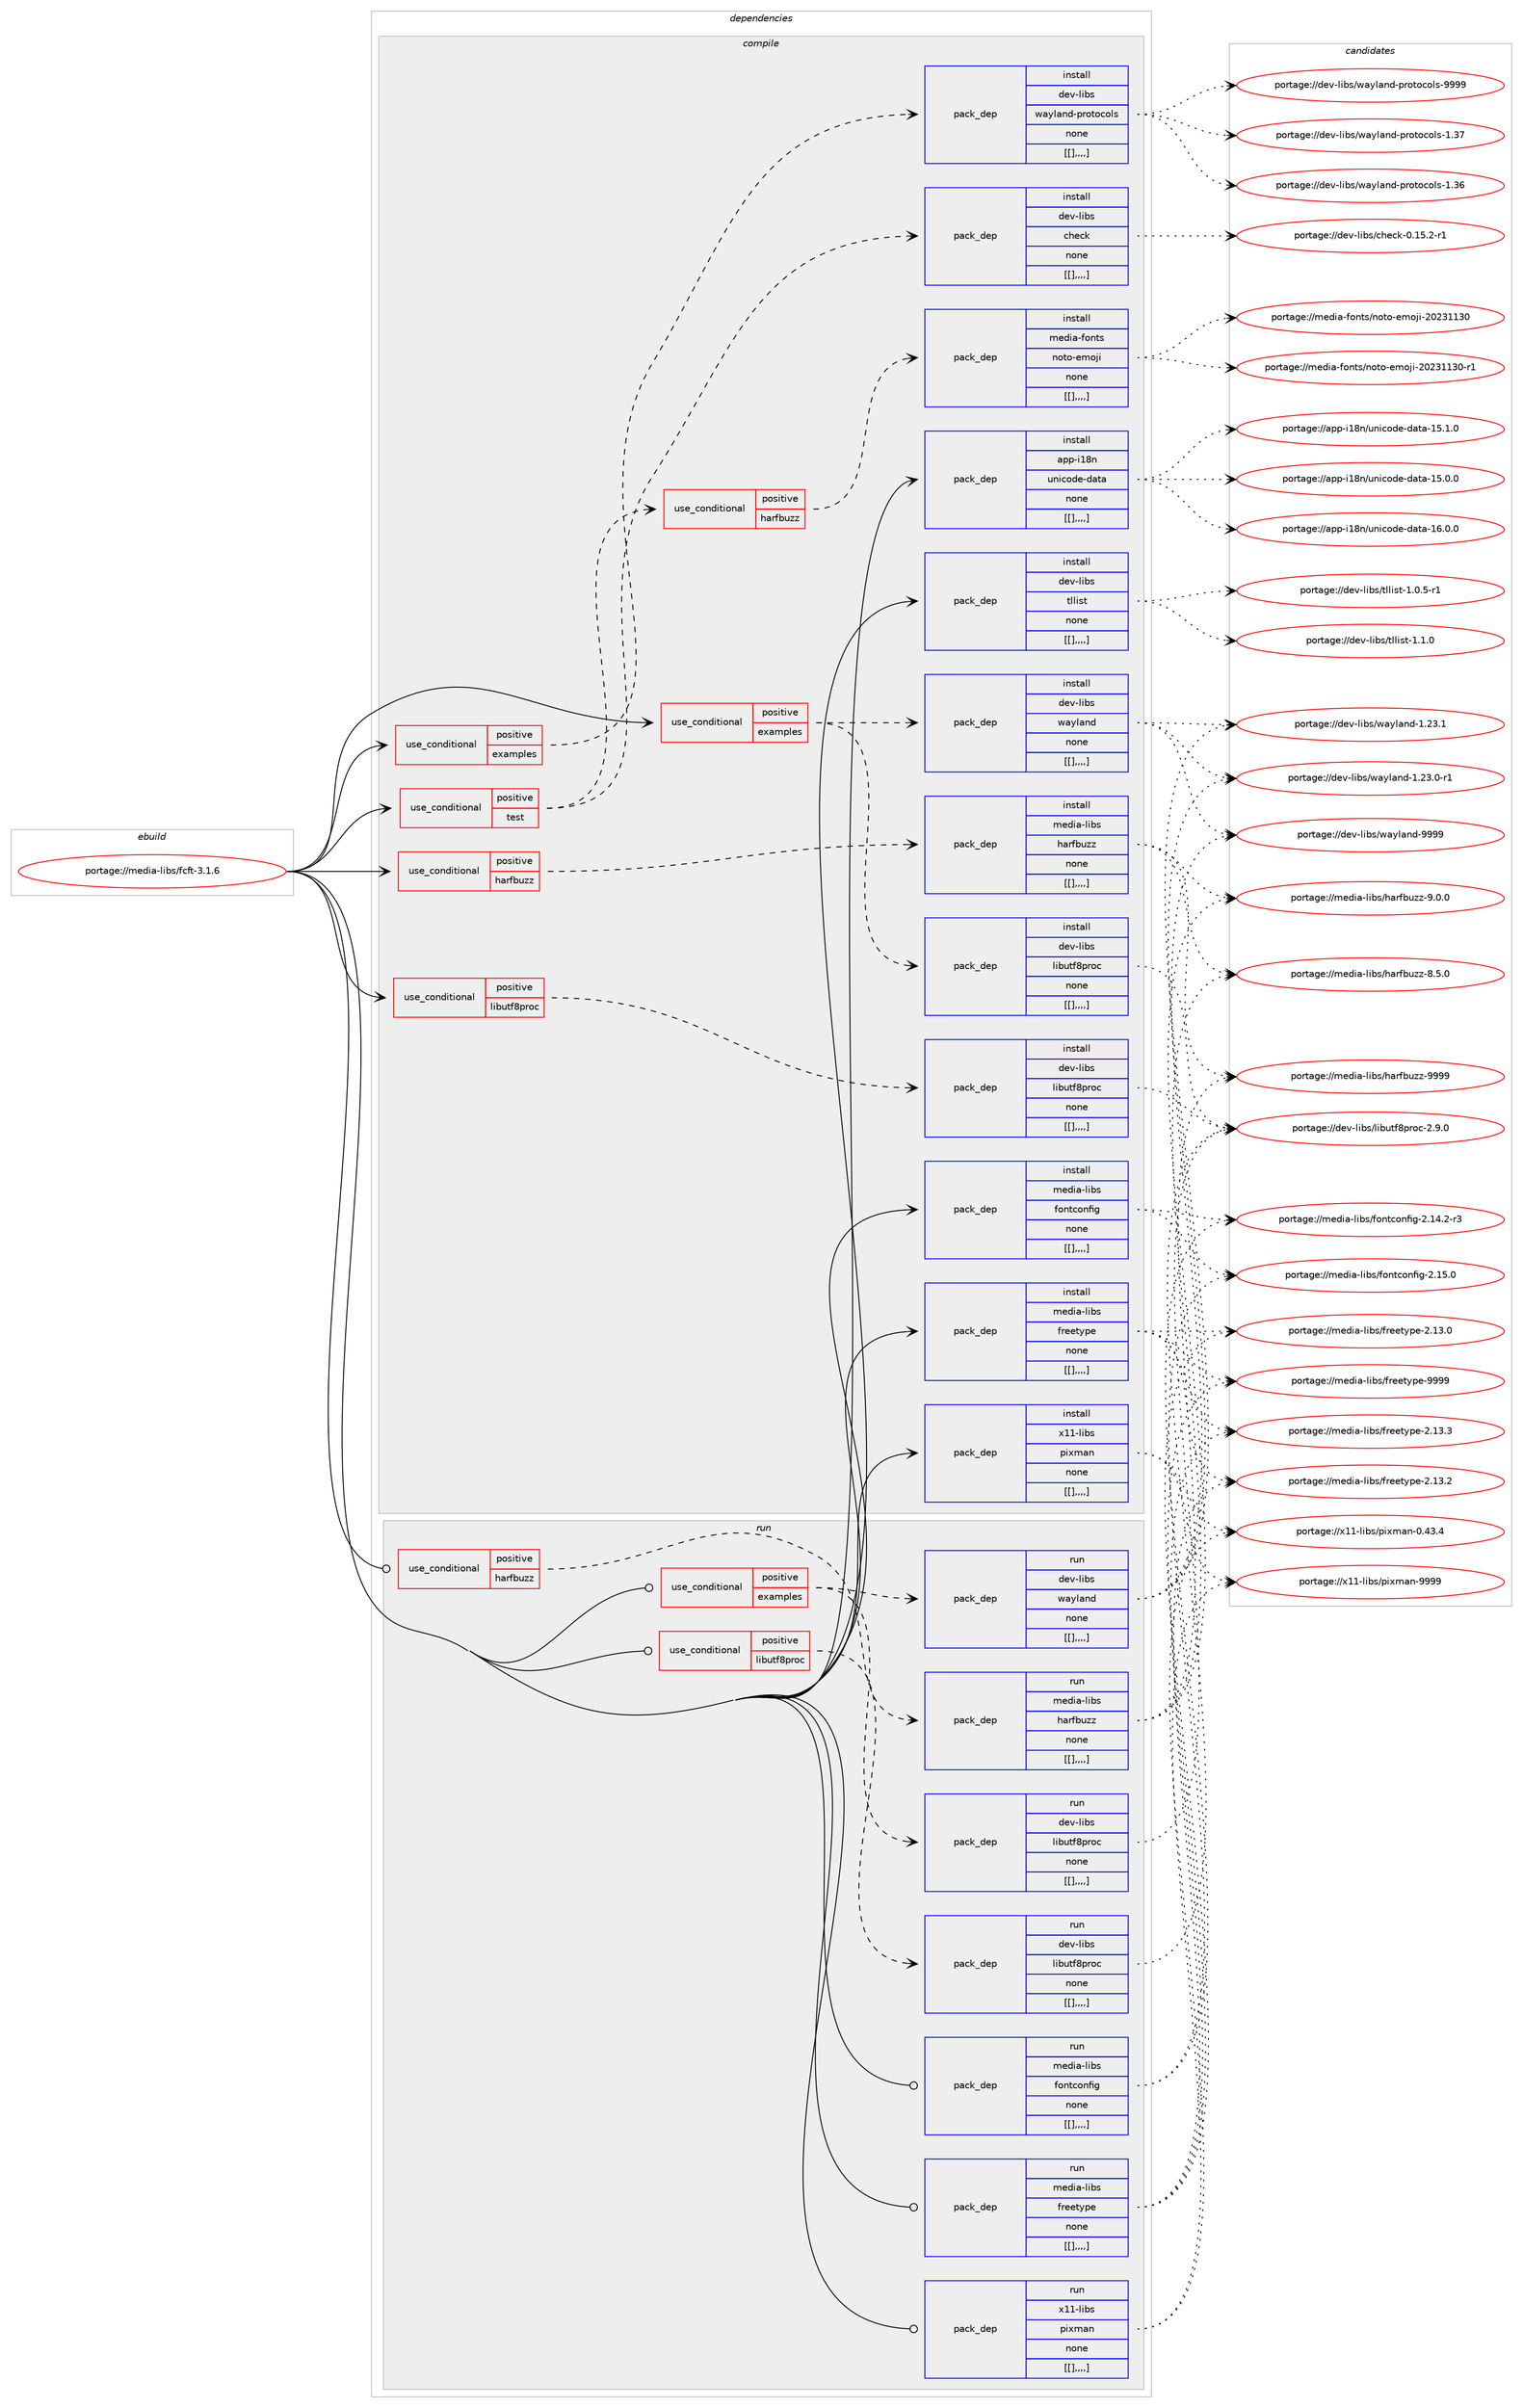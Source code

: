 digraph prolog {

# *************
# Graph options
# *************

newrank=true;
concentrate=true;
compound=true;
graph [rankdir=LR,fontname=Helvetica,fontsize=10,ranksep=1.5];#, ranksep=2.5, nodesep=0.2];
edge  [arrowhead=vee];
node  [fontname=Helvetica,fontsize=10];

# **********
# The ebuild
# **********

subgraph cluster_leftcol {
color=gray;
label=<<i>ebuild</i>>;
id [label="portage://media-libs/fcft-3.1.6", color=red, width=4, href="../media-libs/fcft-3.1.6.svg"];
}

# ****************
# The dependencies
# ****************

subgraph cluster_midcol {
color=gray;
label=<<i>dependencies</i>>;
subgraph cluster_compile {
fillcolor="#eeeeee";
style=filled;
label=<<i>compile</i>>;
subgraph cond77866 {
dependency312003 [label=<<TABLE BORDER="0" CELLBORDER="1" CELLSPACING="0" CELLPADDING="4"><TR><TD ROWSPAN="3" CELLPADDING="10">use_conditional</TD></TR><TR><TD>positive</TD></TR><TR><TD>examples</TD></TR></TABLE>>, shape=none, color=red];
subgraph pack231620 {
dependency312004 [label=<<TABLE BORDER="0" CELLBORDER="1" CELLSPACING="0" CELLPADDING="4" WIDTH="220"><TR><TD ROWSPAN="6" CELLPADDING="30">pack_dep</TD></TR><TR><TD WIDTH="110">install</TD></TR><TR><TD>dev-libs</TD></TR><TR><TD>libutf8proc</TD></TR><TR><TD>none</TD></TR><TR><TD>[[],,,,]</TD></TR></TABLE>>, shape=none, color=blue];
}
dependency312003:e -> dependency312004:w [weight=20,style="dashed",arrowhead="vee"];
subgraph pack231621 {
dependency312005 [label=<<TABLE BORDER="0" CELLBORDER="1" CELLSPACING="0" CELLPADDING="4" WIDTH="220"><TR><TD ROWSPAN="6" CELLPADDING="30">pack_dep</TD></TR><TR><TD WIDTH="110">install</TD></TR><TR><TD>dev-libs</TD></TR><TR><TD>wayland</TD></TR><TR><TD>none</TD></TR><TR><TD>[[],,,,]</TD></TR></TABLE>>, shape=none, color=blue];
}
dependency312003:e -> dependency312005:w [weight=20,style="dashed",arrowhead="vee"];
}
id:e -> dependency312003:w [weight=20,style="solid",arrowhead="vee"];
subgraph cond77867 {
dependency312006 [label=<<TABLE BORDER="0" CELLBORDER="1" CELLSPACING="0" CELLPADDING="4"><TR><TD ROWSPAN="3" CELLPADDING="10">use_conditional</TD></TR><TR><TD>positive</TD></TR><TR><TD>examples</TD></TR></TABLE>>, shape=none, color=red];
subgraph pack231622 {
dependency312007 [label=<<TABLE BORDER="0" CELLBORDER="1" CELLSPACING="0" CELLPADDING="4" WIDTH="220"><TR><TD ROWSPAN="6" CELLPADDING="30">pack_dep</TD></TR><TR><TD WIDTH="110">install</TD></TR><TR><TD>dev-libs</TD></TR><TR><TD>wayland-protocols</TD></TR><TR><TD>none</TD></TR><TR><TD>[[],,,,]</TD></TR></TABLE>>, shape=none, color=blue];
}
dependency312006:e -> dependency312007:w [weight=20,style="dashed",arrowhead="vee"];
}
id:e -> dependency312006:w [weight=20,style="solid",arrowhead="vee"];
subgraph cond77868 {
dependency312008 [label=<<TABLE BORDER="0" CELLBORDER="1" CELLSPACING="0" CELLPADDING="4"><TR><TD ROWSPAN="3" CELLPADDING="10">use_conditional</TD></TR><TR><TD>positive</TD></TR><TR><TD>harfbuzz</TD></TR></TABLE>>, shape=none, color=red];
subgraph pack231623 {
dependency312009 [label=<<TABLE BORDER="0" CELLBORDER="1" CELLSPACING="0" CELLPADDING="4" WIDTH="220"><TR><TD ROWSPAN="6" CELLPADDING="30">pack_dep</TD></TR><TR><TD WIDTH="110">install</TD></TR><TR><TD>media-libs</TD></TR><TR><TD>harfbuzz</TD></TR><TR><TD>none</TD></TR><TR><TD>[[],,,,]</TD></TR></TABLE>>, shape=none, color=blue];
}
dependency312008:e -> dependency312009:w [weight=20,style="dashed",arrowhead="vee"];
}
id:e -> dependency312008:w [weight=20,style="solid",arrowhead="vee"];
subgraph cond77869 {
dependency312010 [label=<<TABLE BORDER="0" CELLBORDER="1" CELLSPACING="0" CELLPADDING="4"><TR><TD ROWSPAN="3" CELLPADDING="10">use_conditional</TD></TR><TR><TD>positive</TD></TR><TR><TD>libutf8proc</TD></TR></TABLE>>, shape=none, color=red];
subgraph pack231624 {
dependency312011 [label=<<TABLE BORDER="0" CELLBORDER="1" CELLSPACING="0" CELLPADDING="4" WIDTH="220"><TR><TD ROWSPAN="6" CELLPADDING="30">pack_dep</TD></TR><TR><TD WIDTH="110">install</TD></TR><TR><TD>dev-libs</TD></TR><TR><TD>libutf8proc</TD></TR><TR><TD>none</TD></TR><TR><TD>[[],,,,]</TD></TR></TABLE>>, shape=none, color=blue];
}
dependency312010:e -> dependency312011:w [weight=20,style="dashed",arrowhead="vee"];
}
id:e -> dependency312010:w [weight=20,style="solid",arrowhead="vee"];
subgraph cond77870 {
dependency312012 [label=<<TABLE BORDER="0" CELLBORDER="1" CELLSPACING="0" CELLPADDING="4"><TR><TD ROWSPAN="3" CELLPADDING="10">use_conditional</TD></TR><TR><TD>positive</TD></TR><TR><TD>test</TD></TR></TABLE>>, shape=none, color=red];
subgraph pack231625 {
dependency312013 [label=<<TABLE BORDER="0" CELLBORDER="1" CELLSPACING="0" CELLPADDING="4" WIDTH="220"><TR><TD ROWSPAN="6" CELLPADDING="30">pack_dep</TD></TR><TR><TD WIDTH="110">install</TD></TR><TR><TD>dev-libs</TD></TR><TR><TD>check</TD></TR><TR><TD>none</TD></TR><TR><TD>[[],,,,]</TD></TR></TABLE>>, shape=none, color=blue];
}
dependency312012:e -> dependency312013:w [weight=20,style="dashed",arrowhead="vee"];
subgraph cond77871 {
dependency312014 [label=<<TABLE BORDER="0" CELLBORDER="1" CELLSPACING="0" CELLPADDING="4"><TR><TD ROWSPAN="3" CELLPADDING="10">use_conditional</TD></TR><TR><TD>positive</TD></TR><TR><TD>harfbuzz</TD></TR></TABLE>>, shape=none, color=red];
subgraph pack231626 {
dependency312015 [label=<<TABLE BORDER="0" CELLBORDER="1" CELLSPACING="0" CELLPADDING="4" WIDTH="220"><TR><TD ROWSPAN="6" CELLPADDING="30">pack_dep</TD></TR><TR><TD WIDTH="110">install</TD></TR><TR><TD>media-fonts</TD></TR><TR><TD>noto-emoji</TD></TR><TR><TD>none</TD></TR><TR><TD>[[],,,,]</TD></TR></TABLE>>, shape=none, color=blue];
}
dependency312014:e -> dependency312015:w [weight=20,style="dashed",arrowhead="vee"];
}
dependency312012:e -> dependency312014:w [weight=20,style="dashed",arrowhead="vee"];
}
id:e -> dependency312012:w [weight=20,style="solid",arrowhead="vee"];
subgraph pack231627 {
dependency312016 [label=<<TABLE BORDER="0" CELLBORDER="1" CELLSPACING="0" CELLPADDING="4" WIDTH="220"><TR><TD ROWSPAN="6" CELLPADDING="30">pack_dep</TD></TR><TR><TD WIDTH="110">install</TD></TR><TR><TD>app-i18n</TD></TR><TR><TD>unicode-data</TD></TR><TR><TD>none</TD></TR><TR><TD>[[],,,,]</TD></TR></TABLE>>, shape=none, color=blue];
}
id:e -> dependency312016:w [weight=20,style="solid",arrowhead="vee"];
subgraph pack231628 {
dependency312017 [label=<<TABLE BORDER="0" CELLBORDER="1" CELLSPACING="0" CELLPADDING="4" WIDTH="220"><TR><TD ROWSPAN="6" CELLPADDING="30">pack_dep</TD></TR><TR><TD WIDTH="110">install</TD></TR><TR><TD>dev-libs</TD></TR><TR><TD>tllist</TD></TR><TR><TD>none</TD></TR><TR><TD>[[],,,,]</TD></TR></TABLE>>, shape=none, color=blue];
}
id:e -> dependency312017:w [weight=20,style="solid",arrowhead="vee"];
subgraph pack231629 {
dependency312018 [label=<<TABLE BORDER="0" CELLBORDER="1" CELLSPACING="0" CELLPADDING="4" WIDTH="220"><TR><TD ROWSPAN="6" CELLPADDING="30">pack_dep</TD></TR><TR><TD WIDTH="110">install</TD></TR><TR><TD>media-libs</TD></TR><TR><TD>fontconfig</TD></TR><TR><TD>none</TD></TR><TR><TD>[[],,,,]</TD></TR></TABLE>>, shape=none, color=blue];
}
id:e -> dependency312018:w [weight=20,style="solid",arrowhead="vee"];
subgraph pack231630 {
dependency312019 [label=<<TABLE BORDER="0" CELLBORDER="1" CELLSPACING="0" CELLPADDING="4" WIDTH="220"><TR><TD ROWSPAN="6" CELLPADDING="30">pack_dep</TD></TR><TR><TD WIDTH="110">install</TD></TR><TR><TD>media-libs</TD></TR><TR><TD>freetype</TD></TR><TR><TD>none</TD></TR><TR><TD>[[],,,,]</TD></TR></TABLE>>, shape=none, color=blue];
}
id:e -> dependency312019:w [weight=20,style="solid",arrowhead="vee"];
subgraph pack231631 {
dependency312020 [label=<<TABLE BORDER="0" CELLBORDER="1" CELLSPACING="0" CELLPADDING="4" WIDTH="220"><TR><TD ROWSPAN="6" CELLPADDING="30">pack_dep</TD></TR><TR><TD WIDTH="110">install</TD></TR><TR><TD>x11-libs</TD></TR><TR><TD>pixman</TD></TR><TR><TD>none</TD></TR><TR><TD>[[],,,,]</TD></TR></TABLE>>, shape=none, color=blue];
}
id:e -> dependency312020:w [weight=20,style="solid",arrowhead="vee"];
}
subgraph cluster_compileandrun {
fillcolor="#eeeeee";
style=filled;
label=<<i>compile and run</i>>;
}
subgraph cluster_run {
fillcolor="#eeeeee";
style=filled;
label=<<i>run</i>>;
subgraph cond77872 {
dependency312021 [label=<<TABLE BORDER="0" CELLBORDER="1" CELLSPACING="0" CELLPADDING="4"><TR><TD ROWSPAN="3" CELLPADDING="10">use_conditional</TD></TR><TR><TD>positive</TD></TR><TR><TD>examples</TD></TR></TABLE>>, shape=none, color=red];
subgraph pack231632 {
dependency312022 [label=<<TABLE BORDER="0" CELLBORDER="1" CELLSPACING="0" CELLPADDING="4" WIDTH="220"><TR><TD ROWSPAN="6" CELLPADDING="30">pack_dep</TD></TR><TR><TD WIDTH="110">run</TD></TR><TR><TD>dev-libs</TD></TR><TR><TD>libutf8proc</TD></TR><TR><TD>none</TD></TR><TR><TD>[[],,,,]</TD></TR></TABLE>>, shape=none, color=blue];
}
dependency312021:e -> dependency312022:w [weight=20,style="dashed",arrowhead="vee"];
subgraph pack231633 {
dependency312023 [label=<<TABLE BORDER="0" CELLBORDER="1" CELLSPACING="0" CELLPADDING="4" WIDTH="220"><TR><TD ROWSPAN="6" CELLPADDING="30">pack_dep</TD></TR><TR><TD WIDTH="110">run</TD></TR><TR><TD>dev-libs</TD></TR><TR><TD>wayland</TD></TR><TR><TD>none</TD></TR><TR><TD>[[],,,,]</TD></TR></TABLE>>, shape=none, color=blue];
}
dependency312021:e -> dependency312023:w [weight=20,style="dashed",arrowhead="vee"];
}
id:e -> dependency312021:w [weight=20,style="solid",arrowhead="odot"];
subgraph cond77873 {
dependency312024 [label=<<TABLE BORDER="0" CELLBORDER="1" CELLSPACING="0" CELLPADDING="4"><TR><TD ROWSPAN="3" CELLPADDING="10">use_conditional</TD></TR><TR><TD>positive</TD></TR><TR><TD>harfbuzz</TD></TR></TABLE>>, shape=none, color=red];
subgraph pack231634 {
dependency312025 [label=<<TABLE BORDER="0" CELLBORDER="1" CELLSPACING="0" CELLPADDING="4" WIDTH="220"><TR><TD ROWSPAN="6" CELLPADDING="30">pack_dep</TD></TR><TR><TD WIDTH="110">run</TD></TR><TR><TD>media-libs</TD></TR><TR><TD>harfbuzz</TD></TR><TR><TD>none</TD></TR><TR><TD>[[],,,,]</TD></TR></TABLE>>, shape=none, color=blue];
}
dependency312024:e -> dependency312025:w [weight=20,style="dashed",arrowhead="vee"];
}
id:e -> dependency312024:w [weight=20,style="solid",arrowhead="odot"];
subgraph cond77874 {
dependency312026 [label=<<TABLE BORDER="0" CELLBORDER="1" CELLSPACING="0" CELLPADDING="4"><TR><TD ROWSPAN="3" CELLPADDING="10">use_conditional</TD></TR><TR><TD>positive</TD></TR><TR><TD>libutf8proc</TD></TR></TABLE>>, shape=none, color=red];
subgraph pack231635 {
dependency312027 [label=<<TABLE BORDER="0" CELLBORDER="1" CELLSPACING="0" CELLPADDING="4" WIDTH="220"><TR><TD ROWSPAN="6" CELLPADDING="30">pack_dep</TD></TR><TR><TD WIDTH="110">run</TD></TR><TR><TD>dev-libs</TD></TR><TR><TD>libutf8proc</TD></TR><TR><TD>none</TD></TR><TR><TD>[[],,,,]</TD></TR></TABLE>>, shape=none, color=blue];
}
dependency312026:e -> dependency312027:w [weight=20,style="dashed",arrowhead="vee"];
}
id:e -> dependency312026:w [weight=20,style="solid",arrowhead="odot"];
subgraph pack231636 {
dependency312028 [label=<<TABLE BORDER="0" CELLBORDER="1" CELLSPACING="0" CELLPADDING="4" WIDTH="220"><TR><TD ROWSPAN="6" CELLPADDING="30">pack_dep</TD></TR><TR><TD WIDTH="110">run</TD></TR><TR><TD>media-libs</TD></TR><TR><TD>fontconfig</TD></TR><TR><TD>none</TD></TR><TR><TD>[[],,,,]</TD></TR></TABLE>>, shape=none, color=blue];
}
id:e -> dependency312028:w [weight=20,style="solid",arrowhead="odot"];
subgraph pack231637 {
dependency312029 [label=<<TABLE BORDER="0" CELLBORDER="1" CELLSPACING="0" CELLPADDING="4" WIDTH="220"><TR><TD ROWSPAN="6" CELLPADDING="30">pack_dep</TD></TR><TR><TD WIDTH="110">run</TD></TR><TR><TD>media-libs</TD></TR><TR><TD>freetype</TD></TR><TR><TD>none</TD></TR><TR><TD>[[],,,,]</TD></TR></TABLE>>, shape=none, color=blue];
}
id:e -> dependency312029:w [weight=20,style="solid",arrowhead="odot"];
subgraph pack231638 {
dependency312030 [label=<<TABLE BORDER="0" CELLBORDER="1" CELLSPACING="0" CELLPADDING="4" WIDTH="220"><TR><TD ROWSPAN="6" CELLPADDING="30">pack_dep</TD></TR><TR><TD WIDTH="110">run</TD></TR><TR><TD>x11-libs</TD></TR><TR><TD>pixman</TD></TR><TR><TD>none</TD></TR><TR><TD>[[],,,,]</TD></TR></TABLE>>, shape=none, color=blue];
}
id:e -> dependency312030:w [weight=20,style="solid",arrowhead="odot"];
}
}

# **************
# The candidates
# **************

subgraph cluster_choices {
rank=same;
color=gray;
label=<<i>candidates</i>>;

subgraph choice231620 {
color=black;
nodesep=1;
choice100101118451081059811547108105981171161025611211411199455046574648 [label="portage://dev-libs/libutf8proc-2.9.0", color=red, width=4,href="../dev-libs/libutf8proc-2.9.0.svg"];
dependency312004:e -> choice100101118451081059811547108105981171161025611211411199455046574648:w [style=dotted,weight="100"];
}
subgraph choice231621 {
color=black;
nodesep=1;
choice10010111845108105981154711997121108971101004557575757 [label="portage://dev-libs/wayland-9999", color=red, width=4,href="../dev-libs/wayland-9999.svg"];
choice100101118451081059811547119971211089711010045494650514649 [label="portage://dev-libs/wayland-1.23.1", color=red, width=4,href="../dev-libs/wayland-1.23.1.svg"];
choice1001011184510810598115471199712110897110100454946505146484511449 [label="portage://dev-libs/wayland-1.23.0-r1", color=red, width=4,href="../dev-libs/wayland-1.23.0-r1.svg"];
dependency312005:e -> choice10010111845108105981154711997121108971101004557575757:w [style=dotted,weight="100"];
dependency312005:e -> choice100101118451081059811547119971211089711010045494650514649:w [style=dotted,weight="100"];
dependency312005:e -> choice1001011184510810598115471199712110897110100454946505146484511449:w [style=dotted,weight="100"];
}
subgraph choice231622 {
color=black;
nodesep=1;
choice100101118451081059811547119971211089711010045112114111116111991111081154557575757 [label="portage://dev-libs/wayland-protocols-9999", color=red, width=4,href="../dev-libs/wayland-protocols-9999.svg"];
choice100101118451081059811547119971211089711010045112114111116111991111081154549465155 [label="portage://dev-libs/wayland-protocols-1.37", color=red, width=4,href="../dev-libs/wayland-protocols-1.37.svg"];
choice100101118451081059811547119971211089711010045112114111116111991111081154549465154 [label="portage://dev-libs/wayland-protocols-1.36", color=red, width=4,href="../dev-libs/wayland-protocols-1.36.svg"];
dependency312007:e -> choice100101118451081059811547119971211089711010045112114111116111991111081154557575757:w [style=dotted,weight="100"];
dependency312007:e -> choice100101118451081059811547119971211089711010045112114111116111991111081154549465155:w [style=dotted,weight="100"];
dependency312007:e -> choice100101118451081059811547119971211089711010045112114111116111991111081154549465154:w [style=dotted,weight="100"];
}
subgraph choice231623 {
color=black;
nodesep=1;
choice1091011001059745108105981154710497114102981171221224557575757 [label="portage://media-libs/harfbuzz-9999", color=red, width=4,href="../media-libs/harfbuzz-9999.svg"];
choice109101100105974510810598115471049711410298117122122455746484648 [label="portage://media-libs/harfbuzz-9.0.0", color=red, width=4,href="../media-libs/harfbuzz-9.0.0.svg"];
choice109101100105974510810598115471049711410298117122122455646534648 [label="portage://media-libs/harfbuzz-8.5.0", color=red, width=4,href="../media-libs/harfbuzz-8.5.0.svg"];
dependency312009:e -> choice1091011001059745108105981154710497114102981171221224557575757:w [style=dotted,weight="100"];
dependency312009:e -> choice109101100105974510810598115471049711410298117122122455746484648:w [style=dotted,weight="100"];
dependency312009:e -> choice109101100105974510810598115471049711410298117122122455646534648:w [style=dotted,weight="100"];
}
subgraph choice231624 {
color=black;
nodesep=1;
choice100101118451081059811547108105981171161025611211411199455046574648 [label="portage://dev-libs/libutf8proc-2.9.0", color=red, width=4,href="../dev-libs/libutf8proc-2.9.0.svg"];
dependency312011:e -> choice100101118451081059811547108105981171161025611211411199455046574648:w [style=dotted,weight="100"];
}
subgraph choice231625 {
color=black;
nodesep=1;
choice1001011184510810598115479910410199107454846495346504511449 [label="portage://dev-libs/check-0.15.2-r1", color=red, width=4,href="../dev-libs/check-0.15.2-r1.svg"];
dependency312013:e -> choice1001011184510810598115479910410199107454846495346504511449:w [style=dotted,weight="100"];
}
subgraph choice231626 {
color=black;
nodesep=1;
choice109101100105974510211111011611547110111116111451011091111061054550485051494951484511449 [label="portage://media-fonts/noto-emoji-20231130-r1", color=red, width=4,href="../media-fonts/noto-emoji-20231130-r1.svg"];
choice10910110010597451021111101161154711011111611145101109111106105455048505149495148 [label="portage://media-fonts/noto-emoji-20231130", color=red, width=4,href="../media-fonts/noto-emoji-20231130.svg"];
dependency312015:e -> choice109101100105974510211111011611547110111116111451011091111061054550485051494951484511449:w [style=dotted,weight="100"];
dependency312015:e -> choice10910110010597451021111101161154711011111611145101109111106105455048505149495148:w [style=dotted,weight="100"];
}
subgraph choice231627 {
color=black;
nodesep=1;
choice97112112451054956110471171101059911110010145100971169745495446484648 [label="portage://app-i18n/unicode-data-16.0.0", color=red, width=4,href="../app-i18n/unicode-data-16.0.0.svg"];
choice97112112451054956110471171101059911110010145100971169745495346494648 [label="portage://app-i18n/unicode-data-15.1.0", color=red, width=4,href="../app-i18n/unicode-data-15.1.0.svg"];
choice97112112451054956110471171101059911110010145100971169745495346484648 [label="portage://app-i18n/unicode-data-15.0.0", color=red, width=4,href="../app-i18n/unicode-data-15.0.0.svg"];
dependency312016:e -> choice97112112451054956110471171101059911110010145100971169745495446484648:w [style=dotted,weight="100"];
dependency312016:e -> choice97112112451054956110471171101059911110010145100971169745495346494648:w [style=dotted,weight="100"];
dependency312016:e -> choice97112112451054956110471171101059911110010145100971169745495346484648:w [style=dotted,weight="100"];
}
subgraph choice231628 {
color=black;
nodesep=1;
choice100101118451081059811547116108108105115116454946494648 [label="portage://dev-libs/tllist-1.1.0", color=red, width=4,href="../dev-libs/tllist-1.1.0.svg"];
choice1001011184510810598115471161081081051151164549464846534511449 [label="portage://dev-libs/tllist-1.0.5-r1", color=red, width=4,href="../dev-libs/tllist-1.0.5-r1.svg"];
dependency312017:e -> choice100101118451081059811547116108108105115116454946494648:w [style=dotted,weight="100"];
dependency312017:e -> choice1001011184510810598115471161081081051151164549464846534511449:w [style=dotted,weight="100"];
}
subgraph choice231629 {
color=black;
nodesep=1;
choice109101100105974510810598115471021111101169911111010210510345504649534648 [label="portage://media-libs/fontconfig-2.15.0", color=red, width=4,href="../media-libs/fontconfig-2.15.0.svg"];
choice1091011001059745108105981154710211111011699111110102105103455046495246504511451 [label="portage://media-libs/fontconfig-2.14.2-r3", color=red, width=4,href="../media-libs/fontconfig-2.14.2-r3.svg"];
dependency312018:e -> choice109101100105974510810598115471021111101169911111010210510345504649534648:w [style=dotted,weight="100"];
dependency312018:e -> choice1091011001059745108105981154710211111011699111110102105103455046495246504511451:w [style=dotted,weight="100"];
}
subgraph choice231630 {
color=black;
nodesep=1;
choice109101100105974510810598115471021141011011161211121014557575757 [label="portage://media-libs/freetype-9999", color=red, width=4,href="../media-libs/freetype-9999.svg"];
choice1091011001059745108105981154710211410110111612111210145504649514651 [label="portage://media-libs/freetype-2.13.3", color=red, width=4,href="../media-libs/freetype-2.13.3.svg"];
choice1091011001059745108105981154710211410110111612111210145504649514650 [label="portage://media-libs/freetype-2.13.2", color=red, width=4,href="../media-libs/freetype-2.13.2.svg"];
choice1091011001059745108105981154710211410110111612111210145504649514648 [label="portage://media-libs/freetype-2.13.0", color=red, width=4,href="../media-libs/freetype-2.13.0.svg"];
dependency312019:e -> choice109101100105974510810598115471021141011011161211121014557575757:w [style=dotted,weight="100"];
dependency312019:e -> choice1091011001059745108105981154710211410110111612111210145504649514651:w [style=dotted,weight="100"];
dependency312019:e -> choice1091011001059745108105981154710211410110111612111210145504649514650:w [style=dotted,weight="100"];
dependency312019:e -> choice1091011001059745108105981154710211410110111612111210145504649514648:w [style=dotted,weight="100"];
}
subgraph choice231631 {
color=black;
nodesep=1;
choice1204949451081059811547112105120109971104557575757 [label="portage://x11-libs/pixman-9999", color=red, width=4,href="../x11-libs/pixman-9999.svg"];
choice12049494510810598115471121051201099711045484652514652 [label="portage://x11-libs/pixman-0.43.4", color=red, width=4,href="../x11-libs/pixman-0.43.4.svg"];
dependency312020:e -> choice1204949451081059811547112105120109971104557575757:w [style=dotted,weight="100"];
dependency312020:e -> choice12049494510810598115471121051201099711045484652514652:w [style=dotted,weight="100"];
}
subgraph choice231632 {
color=black;
nodesep=1;
choice100101118451081059811547108105981171161025611211411199455046574648 [label="portage://dev-libs/libutf8proc-2.9.0", color=red, width=4,href="../dev-libs/libutf8proc-2.9.0.svg"];
dependency312022:e -> choice100101118451081059811547108105981171161025611211411199455046574648:w [style=dotted,weight="100"];
}
subgraph choice231633 {
color=black;
nodesep=1;
choice10010111845108105981154711997121108971101004557575757 [label="portage://dev-libs/wayland-9999", color=red, width=4,href="../dev-libs/wayland-9999.svg"];
choice100101118451081059811547119971211089711010045494650514649 [label="portage://dev-libs/wayland-1.23.1", color=red, width=4,href="../dev-libs/wayland-1.23.1.svg"];
choice1001011184510810598115471199712110897110100454946505146484511449 [label="portage://dev-libs/wayland-1.23.0-r1", color=red, width=4,href="../dev-libs/wayland-1.23.0-r1.svg"];
dependency312023:e -> choice10010111845108105981154711997121108971101004557575757:w [style=dotted,weight="100"];
dependency312023:e -> choice100101118451081059811547119971211089711010045494650514649:w [style=dotted,weight="100"];
dependency312023:e -> choice1001011184510810598115471199712110897110100454946505146484511449:w [style=dotted,weight="100"];
}
subgraph choice231634 {
color=black;
nodesep=1;
choice1091011001059745108105981154710497114102981171221224557575757 [label="portage://media-libs/harfbuzz-9999", color=red, width=4,href="../media-libs/harfbuzz-9999.svg"];
choice109101100105974510810598115471049711410298117122122455746484648 [label="portage://media-libs/harfbuzz-9.0.0", color=red, width=4,href="../media-libs/harfbuzz-9.0.0.svg"];
choice109101100105974510810598115471049711410298117122122455646534648 [label="portage://media-libs/harfbuzz-8.5.0", color=red, width=4,href="../media-libs/harfbuzz-8.5.0.svg"];
dependency312025:e -> choice1091011001059745108105981154710497114102981171221224557575757:w [style=dotted,weight="100"];
dependency312025:e -> choice109101100105974510810598115471049711410298117122122455746484648:w [style=dotted,weight="100"];
dependency312025:e -> choice109101100105974510810598115471049711410298117122122455646534648:w [style=dotted,weight="100"];
}
subgraph choice231635 {
color=black;
nodesep=1;
choice100101118451081059811547108105981171161025611211411199455046574648 [label="portage://dev-libs/libutf8proc-2.9.0", color=red, width=4,href="../dev-libs/libutf8proc-2.9.0.svg"];
dependency312027:e -> choice100101118451081059811547108105981171161025611211411199455046574648:w [style=dotted,weight="100"];
}
subgraph choice231636 {
color=black;
nodesep=1;
choice109101100105974510810598115471021111101169911111010210510345504649534648 [label="portage://media-libs/fontconfig-2.15.0", color=red, width=4,href="../media-libs/fontconfig-2.15.0.svg"];
choice1091011001059745108105981154710211111011699111110102105103455046495246504511451 [label="portage://media-libs/fontconfig-2.14.2-r3", color=red, width=4,href="../media-libs/fontconfig-2.14.2-r3.svg"];
dependency312028:e -> choice109101100105974510810598115471021111101169911111010210510345504649534648:w [style=dotted,weight="100"];
dependency312028:e -> choice1091011001059745108105981154710211111011699111110102105103455046495246504511451:w [style=dotted,weight="100"];
}
subgraph choice231637 {
color=black;
nodesep=1;
choice109101100105974510810598115471021141011011161211121014557575757 [label="portage://media-libs/freetype-9999", color=red, width=4,href="../media-libs/freetype-9999.svg"];
choice1091011001059745108105981154710211410110111612111210145504649514651 [label="portage://media-libs/freetype-2.13.3", color=red, width=4,href="../media-libs/freetype-2.13.3.svg"];
choice1091011001059745108105981154710211410110111612111210145504649514650 [label="portage://media-libs/freetype-2.13.2", color=red, width=4,href="../media-libs/freetype-2.13.2.svg"];
choice1091011001059745108105981154710211410110111612111210145504649514648 [label="portage://media-libs/freetype-2.13.0", color=red, width=4,href="../media-libs/freetype-2.13.0.svg"];
dependency312029:e -> choice109101100105974510810598115471021141011011161211121014557575757:w [style=dotted,weight="100"];
dependency312029:e -> choice1091011001059745108105981154710211410110111612111210145504649514651:w [style=dotted,weight="100"];
dependency312029:e -> choice1091011001059745108105981154710211410110111612111210145504649514650:w [style=dotted,weight="100"];
dependency312029:e -> choice1091011001059745108105981154710211410110111612111210145504649514648:w [style=dotted,weight="100"];
}
subgraph choice231638 {
color=black;
nodesep=1;
choice1204949451081059811547112105120109971104557575757 [label="portage://x11-libs/pixman-9999", color=red, width=4,href="../x11-libs/pixman-9999.svg"];
choice12049494510810598115471121051201099711045484652514652 [label="portage://x11-libs/pixman-0.43.4", color=red, width=4,href="../x11-libs/pixman-0.43.4.svg"];
dependency312030:e -> choice1204949451081059811547112105120109971104557575757:w [style=dotted,weight="100"];
dependency312030:e -> choice12049494510810598115471121051201099711045484652514652:w [style=dotted,weight="100"];
}
}

}

